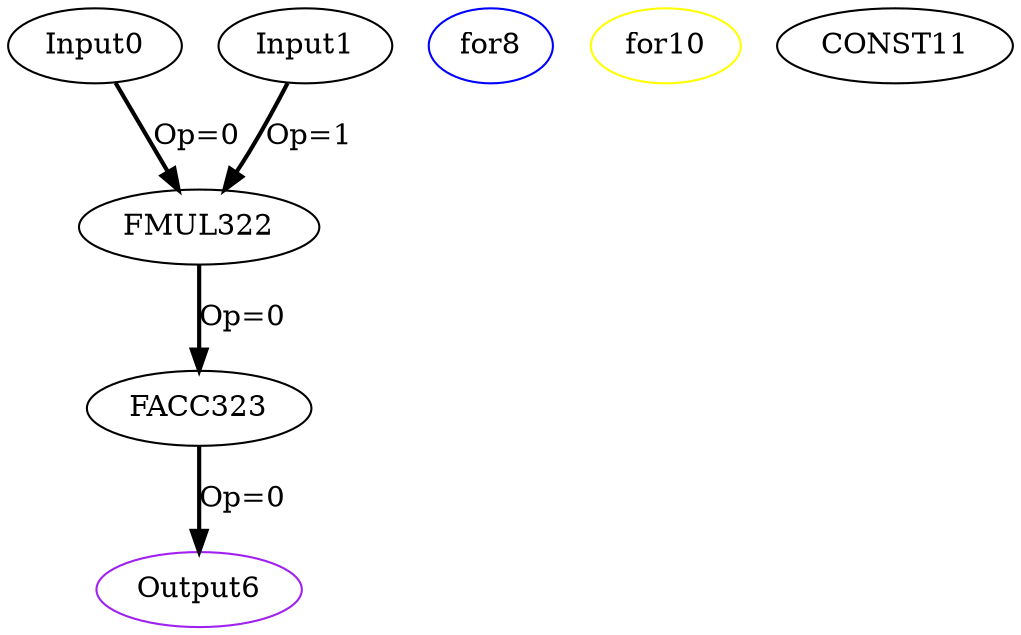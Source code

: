Digraph G {
Input0[opcode = "Input", ref_name="kernel_3mm_0_0", size="1280", offset="0,0", pattern="4,20,-76,18,4,16", color = black];
Input1[opcode = "Input", ref_name="kernel_3mm_0_1", size="1440", offset="0,0", pattern="72,20,-1364,18,-1436,16", color = black];
FMUL322[opcode = "FMUL32", color = black];
FACC323[opcode = "FACC32", acc_params="0,20,1,1", acc_first=1, color = black];
Output6[opcode = "Output", ref_name="kernel_3mm_0_2", size="1152", offset="0,0", pattern="0,20,4,18,4,16", color = purple];
for8[opcode = "for", color = blue];
for10[opcode = "for", color = yellow];
CONST11[opcode = "CONST", value="0x00000000", color = black];
Input0 -> FMUL322[color = black, style = bold, operand = 0, label = "Op=0"];
Input1 -> FMUL322[color = black, style = bold, operand = 1, label = "Op=1"];
FMUL322 -> FACC323[color = black, style = bold, operand = 0, label = "Op=0"];
FACC323 -> Output6[color = black, style = bold, operand = 0, label = "Op=0"];
}
